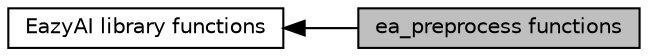 digraph "ea_preprocess functions"
{
  bgcolor="transparent";
  edge [fontname="Helvetica",fontsize="10",labelfontname="Helvetica",labelfontsize="10"];
  node [fontname="Helvetica",fontsize="10",shape=box];
  rankdir=LR;
  Node2 [label="EazyAI library functions",height=0.2,width=0.4,color="black",URL="$da/d24/group__eazyai-api-details.html",tooltip="Definition of functions in EazyAI library."];
  Node1 [label="ea_preprocess functions",height=0.2,width=0.4,color="black", fillcolor="grey75", style="filled", fontcolor="black",tooltip="Definition of ea_preprocess functions."];
  Node2->Node1 [shape=plaintext, dir="back", style="solid"];
}
